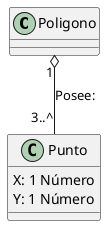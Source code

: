 @startuml

Poligono "1" o-- "3..^" Punto : Posee:

Class Poligono{

}

Class Punto{
X: 1 Número
Y: 1 Número
}

@enduml